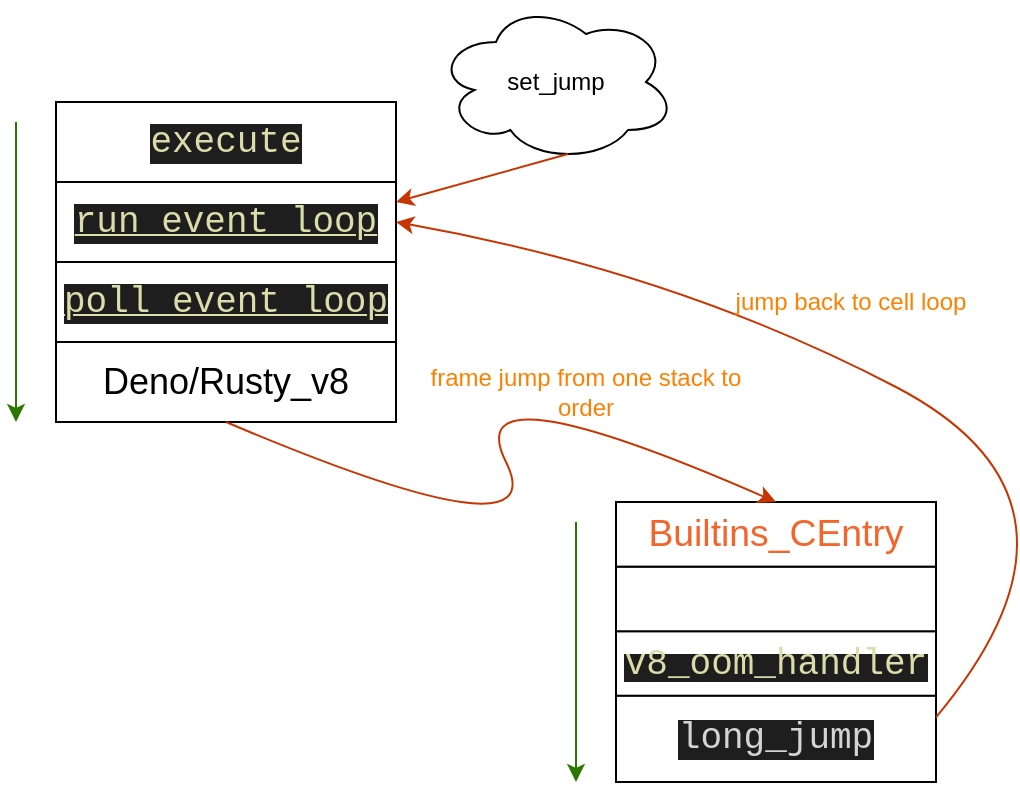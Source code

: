 <mxfile>
    <diagram id="SP0rofDi-G6XCf0GMmen" name="Page-1">
        <mxGraphModel dx="521" dy="1555" grid="1" gridSize="10" guides="1" tooltips="1" connect="1" arrows="1" fold="1" page="1" pageScale="1" pageWidth="850" pageHeight="1100" math="0" shadow="0">
            <root>
                <mxCell id="0"/>
                <mxCell id="1" parent="0"/>
                <mxCell id="9" value="" style="group" parent="1" vertex="1" connectable="0">
                    <mxGeometry x="50" y="20" width="170" height="160" as="geometry"/>
                </mxCell>
                <mxCell id="2" value="&lt;div style=&quot;color: rgb(212, 212, 212); background-color: rgb(30, 30, 30); font-family: Menlo, Monaco, &amp;quot;Courier New&amp;quot;, monospace; line-height: 18px;&quot;&gt;&lt;span style=&quot;color: rgb(220, 220, 170); text-decoration-line: underline;&quot;&gt;&lt;font style=&quot;font-size: 18px;&quot;&gt;run_event_loop&lt;/font&gt;&lt;/span&gt;&lt;/div&gt;" style="rounded=0;whiteSpace=wrap;html=1;" parent="9" vertex="1">
                    <mxGeometry y="40" width="170" height="40" as="geometry"/>
                </mxCell>
                <mxCell id="3" value="&lt;div style=&quot;color: rgb(212, 212, 212); background-color: rgb(30, 30, 30); font-family: Menlo, Monaco, &amp;quot;Courier New&amp;quot;, monospace; line-height: 18px;&quot;&gt;&lt;span style=&quot;color: rgb(220, 220, 170); text-decoration-line: underline;&quot;&gt;&lt;font style=&quot;font-size: 18px;&quot;&gt;poll_event_loop&lt;/font&gt;&lt;/span&gt;&lt;/div&gt;" style="rounded=0;whiteSpace=wrap;html=1;" parent="9" vertex="1">
                    <mxGeometry y="80" width="170" height="40" as="geometry"/>
                </mxCell>
                <mxCell id="4" value="&lt;div style=&quot;color: rgb(212, 212, 212); background-color: rgb(30, 30, 30); font-family: Menlo, Monaco, &amp;quot;Courier New&amp;quot;, monospace; line-height: 18px;&quot;&gt;&lt;span style=&quot;color: #dcdcaa;&quot;&gt;&lt;font style=&quot;font-size: 18px;&quot;&gt;execute&lt;/font&gt;&lt;/span&gt;&lt;/div&gt;" style="rounded=0;whiteSpace=wrap;html=1;" parent="9" vertex="1">
                    <mxGeometry width="170" height="40" as="geometry"/>
                </mxCell>
                <mxCell id="5" value="&lt;font style=&quot;font-size: 18px;&quot;&gt;Deno/Rusty_v8&lt;/font&gt;" style="rounded=0;whiteSpace=wrap;html=1;" parent="9" vertex="1">
                    <mxGeometry y="120" width="170" height="40" as="geometry"/>
                </mxCell>
                <mxCell id="11" value="" style="group" parent="1" vertex="1" connectable="0">
                    <mxGeometry x="330" y="220" width="160" height="140" as="geometry"/>
                </mxCell>
                <mxCell id="6" value="&lt;span style=&quot;color: rgb(220, 220, 170); font-family: Menlo, Monaco, &amp;quot;Courier New&amp;quot;, monospace; background-color: rgb(30, 30, 30);&quot;&gt;&lt;font style=&quot;font-size: 18px;&quot;&gt;v8_oom_handler&lt;/font&gt;&lt;/span&gt;" style="rounded=0;whiteSpace=wrap;html=1;" parent="11" vertex="1">
                    <mxGeometry y="64.615" width="160" height="32.308" as="geometry"/>
                </mxCell>
                <mxCell id="7" value="" style="rounded=0;whiteSpace=wrap;html=1;" parent="11" vertex="1">
                    <mxGeometry y="32.308" width="160" height="32.308" as="geometry"/>
                </mxCell>
                <mxCell id="8" value="&lt;span id=&quot;docs-internal-guid-642e1a2f-7fff-21be-14e1-9818e93a4c41&quot; style=&quot;font-size: 14pt; font-family: Arial; color: rgb(243, 101, 43); background-color: transparent; font-variant-numeric: normal; font-variant-east-asian: normal; vertical-align: baseline;&quot;&gt;Builtins_CEntry&lt;br&gt;&lt;/span&gt;" style="rounded=0;whiteSpace=wrap;html=1;" parent="11" vertex="1">
                    <mxGeometry width="160" height="32.308" as="geometry"/>
                </mxCell>
                <mxCell id="10" value="&lt;div style=&quot;color: rgb(212, 212, 212); background-color: rgb(30, 30, 30); font-family: Menlo, Monaco, &amp;quot;Courier New&amp;quot;, monospace; line-height: 18px;&quot;&gt;&lt;font style=&quot;font-size: 18px;&quot;&gt;long_jump&lt;/font&gt;&lt;/div&gt;" style="rounded=0;whiteSpace=wrap;html=1;" parent="11" vertex="1">
                    <mxGeometry y="96.923" width="160" height="43.077" as="geometry"/>
                </mxCell>
                <mxCell id="14" value="" style="curved=1;endArrow=classic;html=1;entryX=0.5;entryY=0;entryDx=0;entryDy=0;exitX=0.5;exitY=1;exitDx=0;exitDy=0;fillColor=#fa6800;strokeColor=#C73500;" parent="1" source="5" target="8" edge="1">
                    <mxGeometry width="50" height="50" relative="1" as="geometry">
                        <mxPoint x="250" y="250" as="sourcePoint"/>
                        <mxPoint x="300" y="200" as="targetPoint"/>
                        <Array as="points">
                            <mxPoint x="300" y="250"/>
                            <mxPoint x="250" y="150"/>
                        </Array>
                    </mxGeometry>
                </mxCell>
                <mxCell id="15" value="&lt;font color=&quot;#ff8000&quot;&gt;frame jump from one stack to order&lt;/font&gt;" style="text;html=1;strokeColor=none;fillColor=none;align=center;verticalAlign=middle;whiteSpace=wrap;rounded=0;" parent="1" vertex="1">
                    <mxGeometry x="230" y="150" width="170" height="30" as="geometry"/>
                </mxCell>
                <mxCell id="18" value="" style="endArrow=classic;html=1;fillColor=#60a917;strokeColor=#2D7600;" parent="1" edge="1">
                    <mxGeometry width="50" height="50" relative="1" as="geometry">
                        <mxPoint x="30" y="30" as="sourcePoint"/>
                        <mxPoint x="30" y="180" as="targetPoint"/>
                    </mxGeometry>
                </mxCell>
                <mxCell id="19" value="" style="endArrow=classic;html=1;fillColor=#60a917;strokeColor=#2D7600;" parent="1" edge="1">
                    <mxGeometry width="50" height="50" relative="1" as="geometry">
                        <mxPoint x="310" y="230" as="sourcePoint"/>
                        <mxPoint x="310" y="360" as="targetPoint"/>
                        <Array as="points"/>
                    </mxGeometry>
                </mxCell>
                <mxCell id="24" value="set_jump" style="ellipse;shape=cloud;whiteSpace=wrap;html=1;" parent="1" vertex="1">
                    <mxGeometry x="240" y="-30" width="120" height="80" as="geometry"/>
                </mxCell>
                <mxCell id="25" value="" style="endArrow=classic;html=1;exitX=0.55;exitY=0.95;exitDx=0;exitDy=0;exitPerimeter=0;entryX=1;entryY=0.25;entryDx=0;entryDy=0;fillColor=#fa6800;strokeColor=#C73500;" parent="1" source="24" target="2" edge="1">
                    <mxGeometry width="50" height="50" relative="1" as="geometry">
                        <mxPoint x="440" y="130" as="sourcePoint"/>
                        <mxPoint x="490" y="80" as="targetPoint"/>
                    </mxGeometry>
                </mxCell>
                <mxCell id="26" value="" style="curved=1;endArrow=classic;html=1;exitX=1;exitY=0.25;exitDx=0;exitDy=0;entryX=1;entryY=0.5;entryDx=0;entryDy=0;fillColor=#fa6800;strokeColor=#C73500;" edge="1" parent="1" source="10" target="2">
                    <mxGeometry width="50" height="50" relative="1" as="geometry">
                        <mxPoint x="250" y="260" as="sourcePoint"/>
                        <mxPoint x="270" y="120" as="targetPoint"/>
                        <Array as="points">
                            <mxPoint x="580" y="220"/>
                            <mxPoint x="360" y="105"/>
                        </Array>
                    </mxGeometry>
                </mxCell>
                <mxCell id="27" value="jump back to cell loop" style="text;html=1;strokeColor=none;fillColor=none;align=center;verticalAlign=middle;whiteSpace=wrap;rounded=0;fontColor=#FF8000;" vertex="1" parent="1">
                    <mxGeometry x="385" y="105" width="125" height="30" as="geometry"/>
                </mxCell>
            </root>
        </mxGraphModel>
    </diagram>
</mxfile>